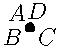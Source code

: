 pair A = dir(140);
pair B = dir(200);
pair C = dir(-20);
pair D = dir(80);

draw(A--B, lightblue);
draw(C--D, lightblue);
draw(A--C, .8*red);
draw(B--D, .8*red);
draw(A--D, deepgreen);
draw(B--C, deepgreen);

dot("$A$", A, dir(130));
dot("$B$", B, dir(210));
dot("$C$", C, dir(-30));
dot("$D$", D, dir(70));

/*
    Source: Ptolemy's Theorem (5.9)
    Points: A B C D
    Item: A B C D

    Text: Given $AB\cdot CD+AD\cdot BC=AC\cdot BD$
*/

